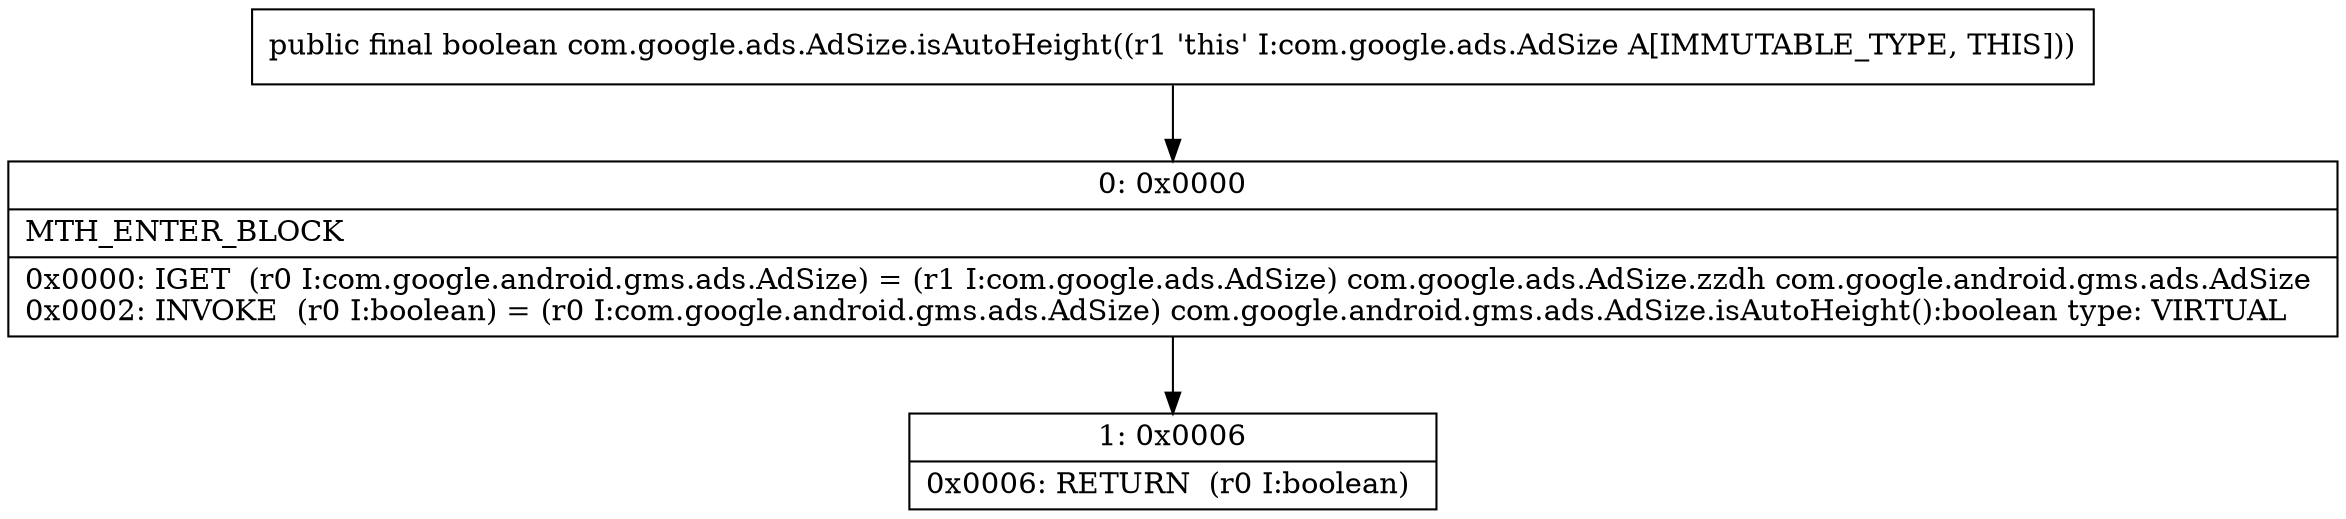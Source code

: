 digraph "CFG forcom.google.ads.AdSize.isAutoHeight()Z" {
Node_0 [shape=record,label="{0\:\ 0x0000|MTH_ENTER_BLOCK\l|0x0000: IGET  (r0 I:com.google.android.gms.ads.AdSize) = (r1 I:com.google.ads.AdSize) com.google.ads.AdSize.zzdh com.google.android.gms.ads.AdSize \l0x0002: INVOKE  (r0 I:boolean) = (r0 I:com.google.android.gms.ads.AdSize) com.google.android.gms.ads.AdSize.isAutoHeight():boolean type: VIRTUAL \l}"];
Node_1 [shape=record,label="{1\:\ 0x0006|0x0006: RETURN  (r0 I:boolean) \l}"];
MethodNode[shape=record,label="{public final boolean com.google.ads.AdSize.isAutoHeight((r1 'this' I:com.google.ads.AdSize A[IMMUTABLE_TYPE, THIS])) }"];
MethodNode -> Node_0;
Node_0 -> Node_1;
}


